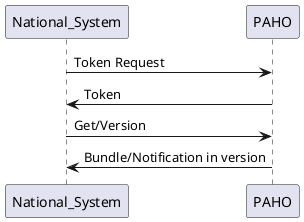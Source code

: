 @startuml
National_System -> PAHO: Token Request
PAHO -> National_System:  Token

National_System -> PAHO: Get/Version
PAHO -> National_System:  Bundle/Notification in version
@enduml